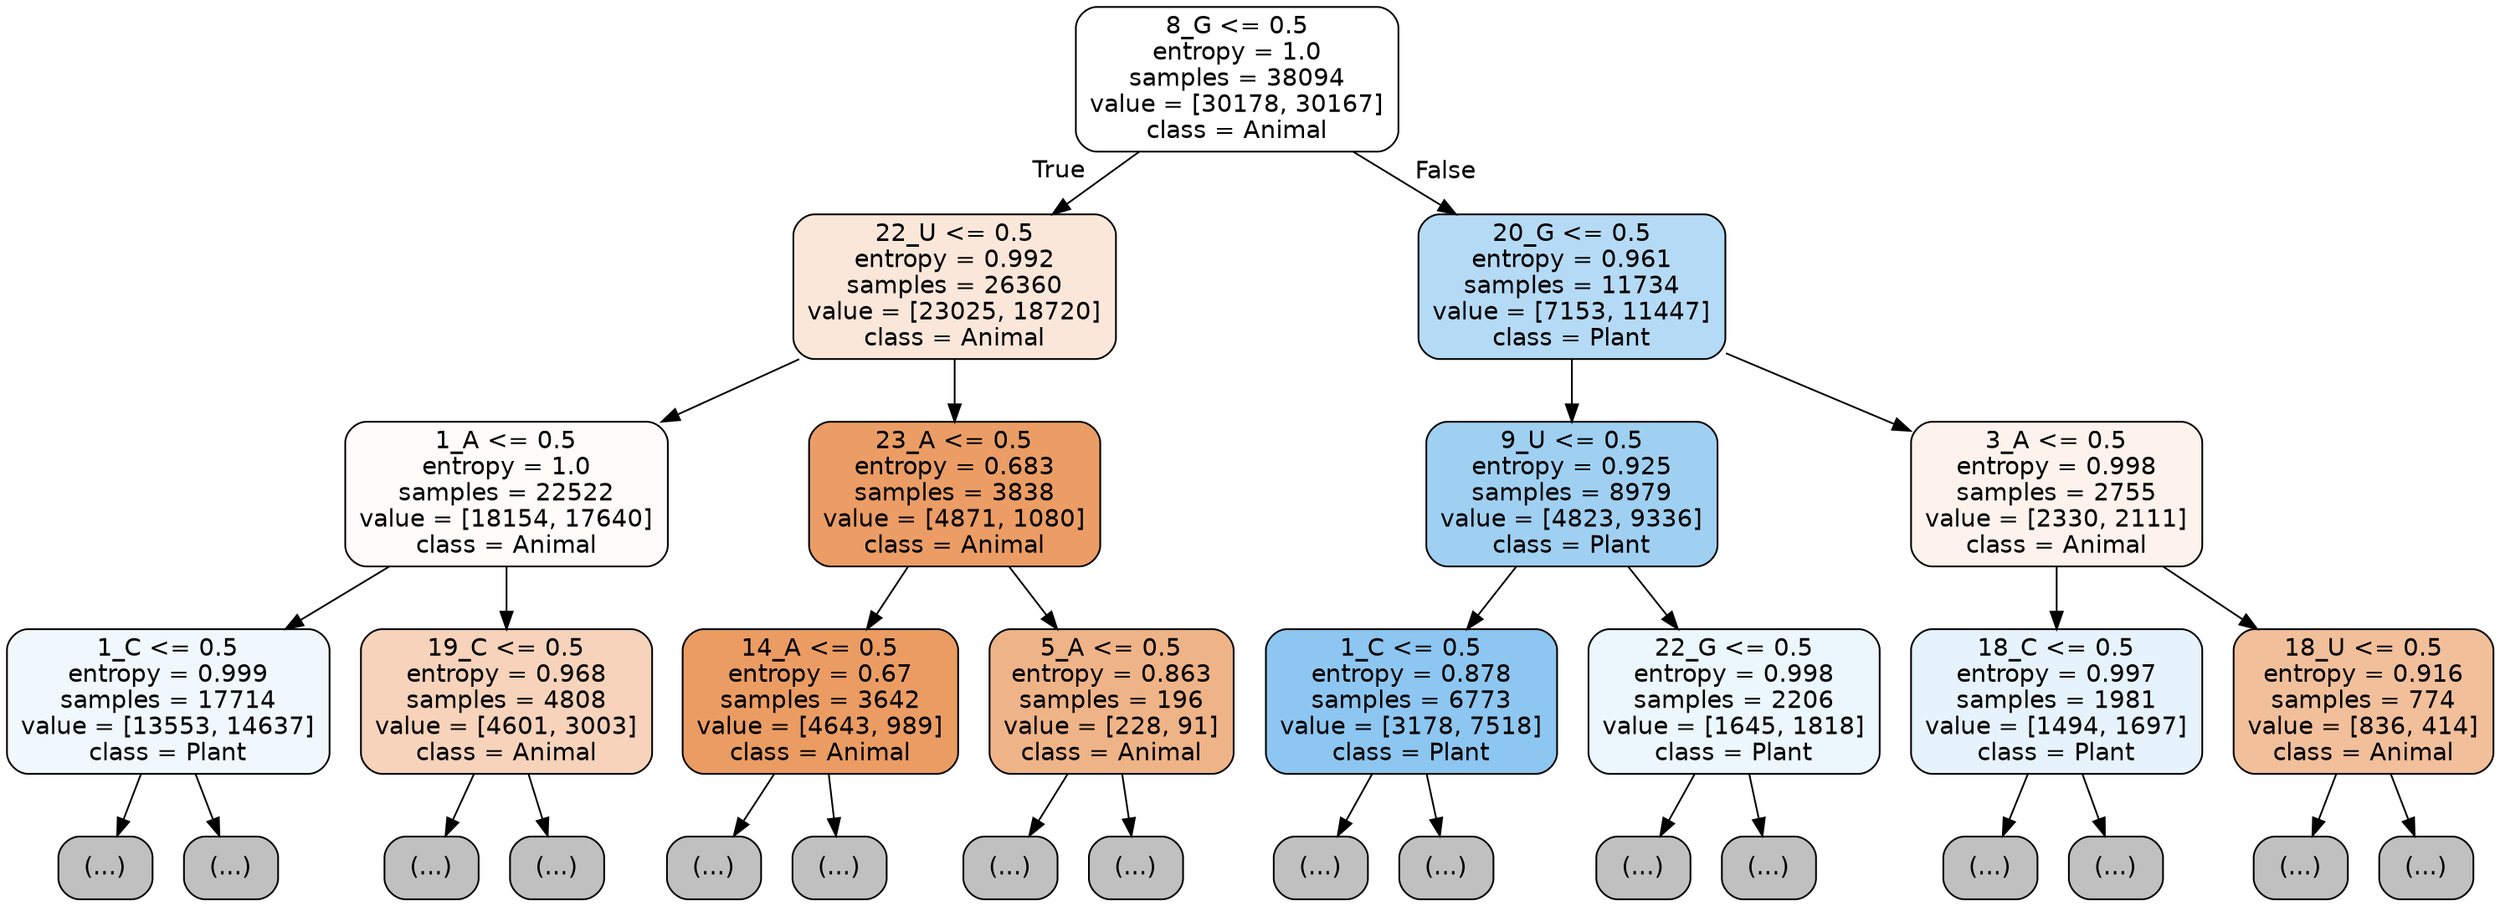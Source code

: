 digraph Tree {
node [shape=box, style="filled, rounded", color="black", fontname="helvetica"] ;
edge [fontname="helvetica"] ;
0 [label="8_G <= 0.5\nentropy = 1.0\nsamples = 38094\nvalue = [30178, 30167]\nclass = Animal", fillcolor="#ffffff"] ;
1 [label="22_U <= 0.5\nentropy = 0.992\nsamples = 26360\nvalue = [23025, 18720]\nclass = Animal", fillcolor="#fae7da"] ;
0 -> 1 [labeldistance=2.5, labelangle=45, headlabel="True"] ;
2 [label="1_A <= 0.5\nentropy = 1.0\nsamples = 22522\nvalue = [18154, 17640]\nclass = Animal", fillcolor="#fefbf9"] ;
1 -> 2 ;
3 [label="1_C <= 0.5\nentropy = 0.999\nsamples = 17714\nvalue = [13553, 14637]\nclass = Plant", fillcolor="#f0f8fd"] ;
2 -> 3 ;
4 [label="(...)", fillcolor="#C0C0C0"] ;
3 -> 4 ;
6167 [label="(...)", fillcolor="#C0C0C0"] ;
3 -> 6167 ;
8268 [label="19_C <= 0.5\nentropy = 0.968\nsamples = 4808\nvalue = [4601, 3003]\nclass = Animal", fillcolor="#f6d3ba"] ;
2 -> 8268 ;
8269 [label="(...)", fillcolor="#C0C0C0"] ;
8268 -> 8269 ;
10262 [label="(...)", fillcolor="#C0C0C0"] ;
8268 -> 10262 ;
10873 [label="23_A <= 0.5\nentropy = 0.683\nsamples = 3838\nvalue = [4871, 1080]\nclass = Animal", fillcolor="#eb9d65"] ;
1 -> 10873 ;
10874 [label="14_A <= 0.5\nentropy = 0.67\nsamples = 3642\nvalue = [4643, 989]\nclass = Animal", fillcolor="#eb9c63"] ;
10873 -> 10874 ;
10875 [label="(...)", fillcolor="#C0C0C0"] ;
10874 -> 10875 ;
11984 [label="(...)", fillcolor="#C0C0C0"] ;
10874 -> 11984 ;
12305 [label="5_A <= 0.5\nentropy = 0.863\nsamples = 196\nvalue = [228, 91]\nclass = Animal", fillcolor="#efb388"] ;
10873 -> 12305 ;
12306 [label="(...)", fillcolor="#C0C0C0"] ;
12305 -> 12306 ;
12383 [label="(...)", fillcolor="#C0C0C0"] ;
12305 -> 12383 ;
12396 [label="20_G <= 0.5\nentropy = 0.961\nsamples = 11734\nvalue = [7153, 11447]\nclass = Plant", fillcolor="#b5daf5"] ;
0 -> 12396 [labeldistance=2.5, labelangle=-45, headlabel="False"] ;
12397 [label="9_U <= 0.5\nentropy = 0.925\nsamples = 8979\nvalue = [4823, 9336]\nclass = Plant", fillcolor="#9fd0f2"] ;
12396 -> 12397 ;
12398 [label="1_C <= 0.5\nentropy = 0.878\nsamples = 6773\nvalue = [3178, 7518]\nclass = Plant", fillcolor="#8dc6f0"] ;
12397 -> 12398 ;
12399 [label="(...)", fillcolor="#C0C0C0"] ;
12398 -> 12399 ;
14406 [label="(...)", fillcolor="#C0C0C0"] ;
12398 -> 14406 ;
14813 [label="22_G <= 0.5\nentropy = 0.998\nsamples = 2206\nvalue = [1645, 1818]\nclass = Plant", fillcolor="#ecf6fd"] ;
12397 -> 14813 ;
14814 [label="(...)", fillcolor="#C0C0C0"] ;
14813 -> 14814 ;
15579 [label="(...)", fillcolor="#C0C0C0"] ;
14813 -> 15579 ;
15676 [label="3_A <= 0.5\nentropy = 0.998\nsamples = 2755\nvalue = [2330, 2111]\nclass = Animal", fillcolor="#fdf3ec"] ;
12396 -> 15676 ;
15677 [label="18_C <= 0.5\nentropy = 0.997\nsamples = 1981\nvalue = [1494, 1697]\nclass = Plant", fillcolor="#e7f3fc"] ;
15676 -> 15677 ;
15678 [label="(...)", fillcolor="#C0C0C0"] ;
15677 -> 15678 ;
16369 [label="(...)", fillcolor="#C0C0C0"] ;
15677 -> 16369 ;
16586 [label="18_U <= 0.5\nentropy = 0.916\nsamples = 774\nvalue = [836, 414]\nclass = Animal", fillcolor="#f2bf9b"] ;
15676 -> 16586 ;
16587 [label="(...)", fillcolor="#C0C0C0"] ;
16586 -> 16587 ;
16830 [label="(...)", fillcolor="#C0C0C0"] ;
16586 -> 16830 ;
}